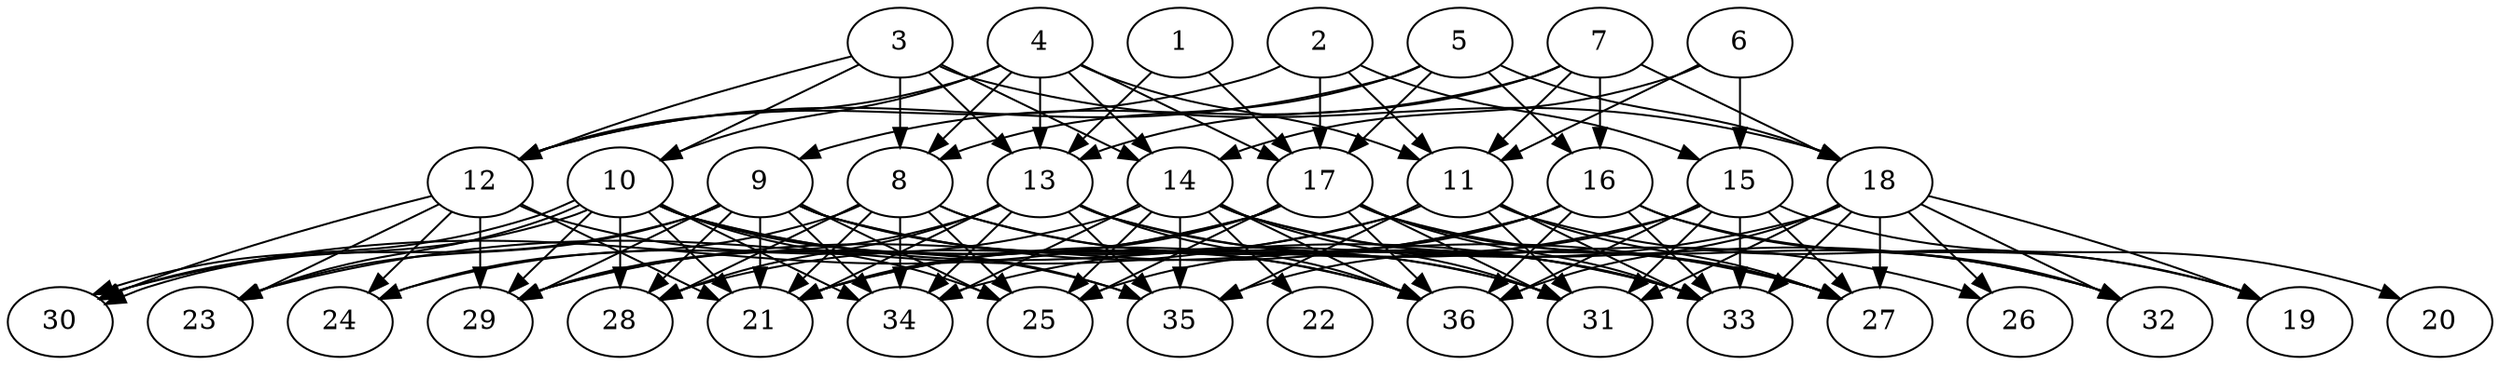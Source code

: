// DAG (tier=3-complex, mode=compute, n=36, ccr=0.491, fat=0.748, density=0.725, regular=0.315, jump=0.334, mindata=1048576, maxdata=16777216)
// DAG automatically generated by daggen at Sun Aug 24 16:33:34 2025
// /home/ermia/Project/Environments/daggen/bin/daggen --dot --ccr 0.491 --fat 0.748 --regular 0.315 --density 0.725 --jump 0.334 --mindata 1048576 --maxdata 16777216 -n 36 
digraph G {
  1 [size="2065759077758958592", alpha="0.08", expect_size="1032879538879479296"]
  1 -> 13 [size ="862513319116800"]
  1 -> 17 [size ="862513319116800"]
  2 [size="3771519408354543796224", alpha="0.05", expect_size="1885759704177271898112"]
  2 -> 11 [size ="1938359014391808"]
  2 -> 12 [size ="1938359014391808"]
  2 -> 15 [size ="1938359014391808"]
  2 -> 17 [size ="1938359014391808"]
  3 [size="300767309460582432768", alpha="0.10", expect_size="150383654730291216384"]
  3 -> 8 [size ="359123430408192"]
  3 -> 10 [size ="359123430408192"]
  3 -> 12 [size ="359123430408192"]
  3 -> 13 [size ="359123430408192"]
  3 -> 14 [size ="359123430408192"]
  3 -> 18 [size ="359123430408192"]
  4 [size="14141076107453568", alpha="0.15", expect_size="7070538053726784"]
  4 -> 8 [size ="1617965720010752"]
  4 -> 10 [size ="1617965720010752"]
  4 -> 11 [size ="1617965720010752"]
  4 -> 12 [size ="1617965720010752"]
  4 -> 13 [size ="1617965720010752"]
  4 -> 14 [size ="1617965720010752"]
  4 -> 17 [size ="1617965720010752"]
  5 [size="16401640462273600", alpha="0.10", expect_size="8200820231136800"]
  5 -> 8 [size ="552825406881792"]
  5 -> 12 [size ="552825406881792"]
  5 -> 16 [size ="552825406881792"]
  5 -> 17 [size ="552825406881792"]
  5 -> 18 [size ="552825406881792"]
  6 [size="24737243858800540", alpha="0.13", expect_size="12368621929400270"]
  6 -> 11 [size ="1394650002751488"]
  6 -> 14 [size ="1394650002751488"]
  6 -> 15 [size ="1394650002751488"]
  7 [size="773402218497054867456", alpha="0.01", expect_size="386701109248527433728"]
  7 -> 9 [size ="674052301651968"]
  7 -> 11 [size ="674052301651968"]
  7 -> 13 [size ="674052301651968"]
  7 -> 16 [size ="674052301651968"]
  7 -> 18 [size ="674052301651968"]
  8 [size="1950231430126028980224", alpha="0.06", expect_size="975115715063014490112"]
  8 -> 21 [size ="1248765105143808"]
  8 -> 24 [size ="1248765105143808"]
  8 -> 25 [size ="1248765105143808"]
  8 -> 28 [size ="1248765105143808"]
  8 -> 31 [size ="1248765105143808"]
  8 -> 33 [size ="1248765105143808"]
  8 -> 34 [size ="1248765105143808"]
  9 [size="600458518786063744", alpha="0.05", expect_size="300229259393031872"]
  9 -> 21 [size ="299578800734208"]
  9 -> 23 [size ="299578800734208"]
  9 -> 25 [size ="299578800734208"]
  9 -> 27 [size ="299578800734208"]
  9 -> 28 [size ="299578800734208"]
  9 -> 29 [size ="299578800734208"]
  9 -> 30 [size ="299578800734208"]
  9 -> 31 [size ="299578800734208"]
  9 -> 34 [size ="299578800734208"]
  9 -> 36 [size ="299578800734208"]
  10 [size="1194392254899064", alpha="0.09", expect_size="597196127449532"]
  10 -> 21 [size ="39355624194048"]
  10 -> 23 [size ="39355624194048"]
  10 -> 25 [size ="39355624194048"]
  10 -> 28 [size ="39355624194048"]
  10 -> 29 [size ="39355624194048"]
  10 -> 30 [size ="39355624194048"]
  10 -> 30 [size ="39355624194048"]
  10 -> 33 [size ="39355624194048"]
  10 -> 34 [size ="39355624194048"]
  10 -> 35 [size ="39355624194048"]
  10 -> 36 [size ="39355624194048"]
  11 [size="1711354344544963395584", alpha="0.11", expect_size="855677172272481697792"]
  11 -> 19 [size ="1144590002290688"]
  11 -> 23 [size ="1144590002290688"]
  11 -> 27 [size ="1144590002290688"]
  11 -> 28 [size ="1144590002290688"]
  11 -> 31 [size ="1144590002290688"]
  11 -> 33 [size ="1144590002290688"]
  11 -> 35 [size ="1144590002290688"]
  12 [size="3436763858495711744", alpha="0.07", expect_size="1718381929247855872"]
  12 -> 21 [size ="1830742636101632"]
  12 -> 23 [size ="1830742636101632"]
  12 -> 24 [size ="1830742636101632"]
  12 -> 29 [size ="1830742636101632"]
  12 -> 30 [size ="1830742636101632"]
  12 -> 35 [size ="1830742636101632"]
  13 [size="4050556050163957235712", alpha="0.14", expect_size="2025278025081978617856"]
  13 -> 21 [size ="2032823867277312"]
  13 -> 26 [size ="2032823867277312"]
  13 -> 28 [size ="2032823867277312"]
  13 -> 29 [size ="2032823867277312"]
  13 -> 33 [size ="2032823867277312"]
  13 -> 34 [size ="2032823867277312"]
  13 -> 35 [size ="2032823867277312"]
  13 -> 36 [size ="2032823867277312"]
  14 [size="278844386551267328000", alpha="0.17", expect_size="139422193275633664000"]
  14 -> 22 [size ="341453255475200"]
  14 -> 24 [size ="341453255475200"]
  14 -> 25 [size ="341453255475200"]
  14 -> 27 [size ="341453255475200"]
  14 -> 31 [size ="341453255475200"]
  14 -> 32 [size ="341453255475200"]
  14 -> 34 [size ="341453255475200"]
  14 -> 35 [size ="341453255475200"]
  14 -> 36 [size ="341453255475200"]
  15 [size="2107986886044699392", alpha="0.09", expect_size="1053993443022349696"]
  15 -> 20 [size ="1160518987415552"]
  15 -> 21 [size ="1160518987415552"]
  15 -> 27 [size ="1160518987415552"]
  15 -> 31 [size ="1160518987415552"]
  15 -> 33 [size ="1160518987415552"]
  15 -> 35 [size ="1160518987415552"]
  15 -> 36 [size ="1160518987415552"]
  16 [size="120895958849468912", alpha="0.08", expect_size="60447979424734456"]
  16 -> 19 [size ="51343951659008"]
  16 -> 21 [size ="51343951659008"]
  16 -> 25 [size ="51343951659008"]
  16 -> 29 [size ="51343951659008"]
  16 -> 32 [size ="51343951659008"]
  16 -> 33 [size ="51343951659008"]
  16 -> 36 [size ="51343951659008"]
  17 [size="953830909416703360", alpha="0.11", expect_size="476915454708351680"]
  17 -> 21 [size ="627366409797632"]
  17 -> 25 [size ="627366409797632"]
  17 -> 27 [size ="627366409797632"]
  17 -> 29 [size ="627366409797632"]
  17 -> 30 [size ="627366409797632"]
  17 -> 31 [size ="627366409797632"]
  17 -> 32 [size ="627366409797632"]
  17 -> 33 [size ="627366409797632"]
  17 -> 36 [size ="627366409797632"]
  18 [size="2942561027166637654016", alpha="0.11", expect_size="1471280513583318827008"]
  18 -> 19 [size ="1642758183845888"]
  18 -> 26 [size ="1642758183845888"]
  18 -> 27 [size ="1642758183845888"]
  18 -> 31 [size ="1642758183845888"]
  18 -> 32 [size ="1642758183845888"]
  18 -> 33 [size ="1642758183845888"]
  18 -> 34 [size ="1642758183845888"]
  18 -> 36 [size ="1642758183845888"]
  19 [size="4398046511104000000", alpha="0.19", expect_size="2199023255552000000"]
  20 [size="800132423243767552", alpha="0.09", expect_size="400066211621883776"]
  21 [size="612398844774561280", alpha="0.18", expect_size="306199422387280640"]
  22 [size="11673091066530314", alpha="0.00", expect_size="5836545533265157"]
  23 [size="14658636408160256000", alpha="0.04", expect_size="7329318204080128000"]
  24 [size="742503909982541447168", alpha="0.00", expect_size="371251954991270723584"]
  25 [size="1400885690461944020992", alpha="0.10", expect_size="700442845230972010496"]
  26 [size="862144755016930048", alpha="0.09", expect_size="431072377508465024"]
  27 [size="8681312592906271", alpha="0.20", expect_size="4340656296453135"]
  28 [size="26358650508302572", alpha="0.00", expect_size="13179325254151286"]
  29 [size="2988851462032129523712", alpha="0.03", expect_size="1494425731016064761856"]
  30 [size="2898171272403564", alpha="0.04", expect_size="1449085636201782"]
  31 [size="678275672621809920", alpha="0.17", expect_size="339137836310904960"]
  32 [size="4991248698704607232", alpha="0.10", expect_size="2495624349352303616"]
  33 [size="119863993870319616000", alpha="0.13", expect_size="59931996935159808000"]
  34 [size="4939293883495432", alpha="0.10", expect_size="2469646941747716"]
  35 [size="2223516547989248", alpha="0.12", expect_size="1111758273994624"]
  36 [size="336456770642475584", alpha="0.01", expect_size="168228385321237792"]
}